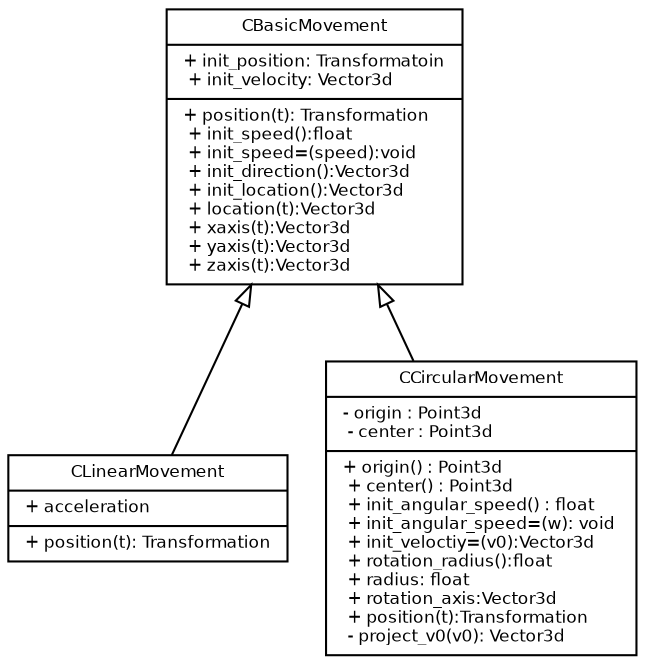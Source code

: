 digraph G {
  fontname = "Bitstream Vera Sans"
  fontsize = 8
  
  
  # b [fillcolor=yellow fixedsize=true label="a very long label"]
  # d [fixedsize=shape label="an even longer label"]
     
     
     
  graph[labelloc="t" ]
  node [
    fontname = "Bitstream Vera Sans"
    fontsize = 8
    shape = "record"
  ]
  
  edge [
    fontname = "Bitstream Vera Sans"
    fontsize = 8
  ]
  
  rankdir = "BT"
  
  BasicMovement [
  label = "{CBasicMovement|
  + init_position: Transformatoin\l
  + init_velocity: Vector3d\l|
  + position(t): Transformation\l
  + init_speed():float\l
  + init_speed=(speed):void\l
  + init_direction():Vector3d\l
  + init_location():Vector3d\l
  + location(t):Vector3d\l
  + xaxis(t):Vector3d\l
  + yaxis(t):Vector3d\l
  + zaxis(t):Vector3d\l
  }"
  ]
  




  LinearMovement [
   
  label = "{CLinearMovement|
  + acceleration\l |
  + position(t): Transformation\l
  }"
  ]

  CircularMovement [

  label = "{CCircularMovement | 

  - origin : Point3d \l
  - center : Point3d \l|

  + origin() : Point3d \l
  + center() : Point3d \l
  + init_angular_speed() : float \l
  + init_angular_speed=(w): void \l
  + init_veloctiy=(v0):Vector3d \l
  + rotation_radius():float\l
  + radius: float\l
  + rotation_axis:Vector3d\l
  + position(t):Transformation\l

  - project_v0(v0): Vector3d\l

  }"
  ] 
  

  
  edge [arrowhead = "empty"]

  LinearMovement -> BasicMovement
  CircularMovement -> BasicMovement
  { rank = same; LinearMovement; CircularMovement}
}

